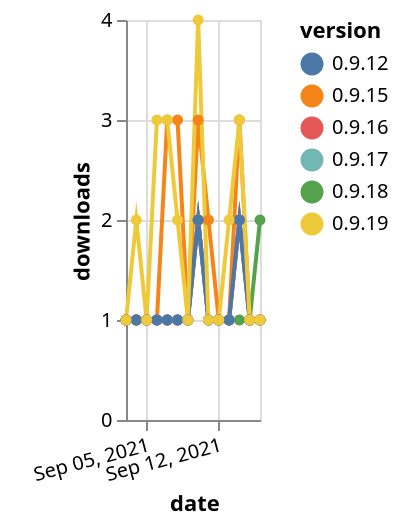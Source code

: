 {"$schema": "https://vega.github.io/schema/vega-lite/v5.json", "description": "A simple bar chart with embedded data.", "data": {"values": [{"date": "2021-09-03", "total": 203, "delta": 1, "version": "0.9.18"}, {"date": "2021-09-04", "total": 204, "delta": 1, "version": "0.9.18"}, {"date": "2021-09-05", "total": 205, "delta": 1, "version": "0.9.18"}, {"date": "2021-09-06", "total": 206, "delta": 1, "version": "0.9.18"}, {"date": "2021-09-07", "total": 207, "delta": 1, "version": "0.9.18"}, {"date": "2021-09-08", "total": 208, "delta": 1, "version": "0.9.18"}, {"date": "2021-09-09", "total": 209, "delta": 1, "version": "0.9.18"}, {"date": "2021-09-10", "total": 211, "delta": 2, "version": "0.9.18"}, {"date": "2021-09-11", "total": 212, "delta": 1, "version": "0.9.18"}, {"date": "2021-09-12", "total": 213, "delta": 1, "version": "0.9.18"}, {"date": "2021-09-13", "total": 214, "delta": 1, "version": "0.9.18"}, {"date": "2021-09-14", "total": 215, "delta": 1, "version": "0.9.18"}, {"date": "2021-09-15", "total": 216, "delta": 1, "version": "0.9.18"}, {"date": "2021-09-16", "total": 218, "delta": 2, "version": "0.9.18"}, {"date": "2021-09-03", "total": 458, "delta": 1, "version": "0.9.15"}, {"date": "2021-09-04", "total": 459, "delta": 1, "version": "0.9.15"}, {"date": "2021-09-05", "total": 460, "delta": 1, "version": "0.9.15"}, {"date": "2021-09-06", "total": 461, "delta": 1, "version": "0.9.15"}, {"date": "2021-09-07", "total": 464, "delta": 3, "version": "0.9.15"}, {"date": "2021-09-08", "total": 467, "delta": 3, "version": "0.9.15"}, {"date": "2021-09-09", "total": 468, "delta": 1, "version": "0.9.15"}, {"date": "2021-09-10", "total": 471, "delta": 3, "version": "0.9.15"}, {"date": "2021-09-11", "total": 473, "delta": 2, "version": "0.9.15"}, {"date": "2021-09-12", "total": 474, "delta": 1, "version": "0.9.15"}, {"date": "2021-09-13", "total": 475, "delta": 1, "version": "0.9.15"}, {"date": "2021-09-14", "total": 478, "delta": 3, "version": "0.9.15"}, {"date": "2021-09-15", "total": 479, "delta": 1, "version": "0.9.15"}, {"date": "2021-09-16", "total": 480, "delta": 1, "version": "0.9.15"}, {"date": "2021-09-03", "total": 249, "delta": 1, "version": "0.9.17"}, {"date": "2021-09-04", "total": 250, "delta": 1, "version": "0.9.17"}, {"date": "2021-09-05", "total": 251, "delta": 1, "version": "0.9.17"}, {"date": "2021-09-06", "total": 252, "delta": 1, "version": "0.9.17"}, {"date": "2021-09-07", "total": 253, "delta": 1, "version": "0.9.17"}, {"date": "2021-09-08", "total": 254, "delta": 1, "version": "0.9.17"}, {"date": "2021-09-09", "total": 255, "delta": 1, "version": "0.9.17"}, {"date": "2021-09-10", "total": 257, "delta": 2, "version": "0.9.17"}, {"date": "2021-09-11", "total": 258, "delta": 1, "version": "0.9.17"}, {"date": "2021-09-12", "total": 259, "delta": 1, "version": "0.9.17"}, {"date": "2021-09-13", "total": 260, "delta": 1, "version": "0.9.17"}, {"date": "2021-09-14", "total": 262, "delta": 2, "version": "0.9.17"}, {"date": "2021-09-15", "total": 263, "delta": 1, "version": "0.9.17"}, {"date": "2021-09-16", "total": 264, "delta": 1, "version": "0.9.17"}, {"date": "2021-09-03", "total": 209, "delta": 1, "version": "0.9.16"}, {"date": "2021-09-04", "total": 210, "delta": 1, "version": "0.9.16"}, {"date": "2021-09-05", "total": 211, "delta": 1, "version": "0.9.16"}, {"date": "2021-09-06", "total": 212, "delta": 1, "version": "0.9.16"}, {"date": "2021-09-07", "total": 213, "delta": 1, "version": "0.9.16"}, {"date": "2021-09-08", "total": 214, "delta": 1, "version": "0.9.16"}, {"date": "2021-09-09", "total": 215, "delta": 1, "version": "0.9.16"}, {"date": "2021-09-10", "total": 217, "delta": 2, "version": "0.9.16"}, {"date": "2021-09-11", "total": 218, "delta": 1, "version": "0.9.16"}, {"date": "2021-09-12", "total": 219, "delta": 1, "version": "0.9.16"}, {"date": "2021-09-13", "total": 220, "delta": 1, "version": "0.9.16"}, {"date": "2021-09-14", "total": 222, "delta": 2, "version": "0.9.16"}, {"date": "2021-09-15", "total": 223, "delta": 1, "version": "0.9.16"}, {"date": "2021-09-16", "total": 224, "delta": 1, "version": "0.9.16"}, {"date": "2021-09-03", "total": 282, "delta": 1, "version": "0.9.12"}, {"date": "2021-09-04", "total": 283, "delta": 1, "version": "0.9.12"}, {"date": "2021-09-05", "total": 284, "delta": 1, "version": "0.9.12"}, {"date": "2021-09-06", "total": 285, "delta": 1, "version": "0.9.12"}, {"date": "2021-09-07", "total": 286, "delta": 1, "version": "0.9.12"}, {"date": "2021-09-08", "total": 287, "delta": 1, "version": "0.9.12"}, {"date": "2021-09-09", "total": 288, "delta": 1, "version": "0.9.12"}, {"date": "2021-09-10", "total": 290, "delta": 2, "version": "0.9.12"}, {"date": "2021-09-11", "total": 291, "delta": 1, "version": "0.9.12"}, {"date": "2021-09-12", "total": 292, "delta": 1, "version": "0.9.12"}, {"date": "2021-09-13", "total": 293, "delta": 1, "version": "0.9.12"}, {"date": "2021-09-14", "total": 295, "delta": 2, "version": "0.9.12"}, {"date": "2021-09-15", "total": 296, "delta": 1, "version": "0.9.12"}, {"date": "2021-09-16", "total": 297, "delta": 1, "version": "0.9.12"}, {"date": "2021-09-03", "total": 728, "delta": 1, "version": "0.9.19"}, {"date": "2021-09-04", "total": 730, "delta": 2, "version": "0.9.19"}, {"date": "2021-09-05", "total": 731, "delta": 1, "version": "0.9.19"}, {"date": "2021-09-06", "total": 734, "delta": 3, "version": "0.9.19"}, {"date": "2021-09-07", "total": 737, "delta": 3, "version": "0.9.19"}, {"date": "2021-09-08", "total": 739, "delta": 2, "version": "0.9.19"}, {"date": "2021-09-09", "total": 740, "delta": 1, "version": "0.9.19"}, {"date": "2021-09-10", "total": 744, "delta": 4, "version": "0.9.19"}, {"date": "2021-09-11", "total": 745, "delta": 1, "version": "0.9.19"}, {"date": "2021-09-12", "total": 746, "delta": 1, "version": "0.9.19"}, {"date": "2021-09-13", "total": 748, "delta": 2, "version": "0.9.19"}, {"date": "2021-09-14", "total": 751, "delta": 3, "version": "0.9.19"}, {"date": "2021-09-15", "total": 752, "delta": 1, "version": "0.9.19"}, {"date": "2021-09-16", "total": 753, "delta": 1, "version": "0.9.19"}]}, "width": "container", "mark": {"type": "line", "point": {"filled": true}}, "encoding": {"x": {"field": "date", "type": "temporal", "timeUnit": "yearmonthdate", "title": "date", "axis": {"labelAngle": -15}}, "y": {"field": "delta", "type": "quantitative", "title": "downloads"}, "color": {"field": "version", "type": "nominal"}, "tooltip": {"field": "delta"}}}